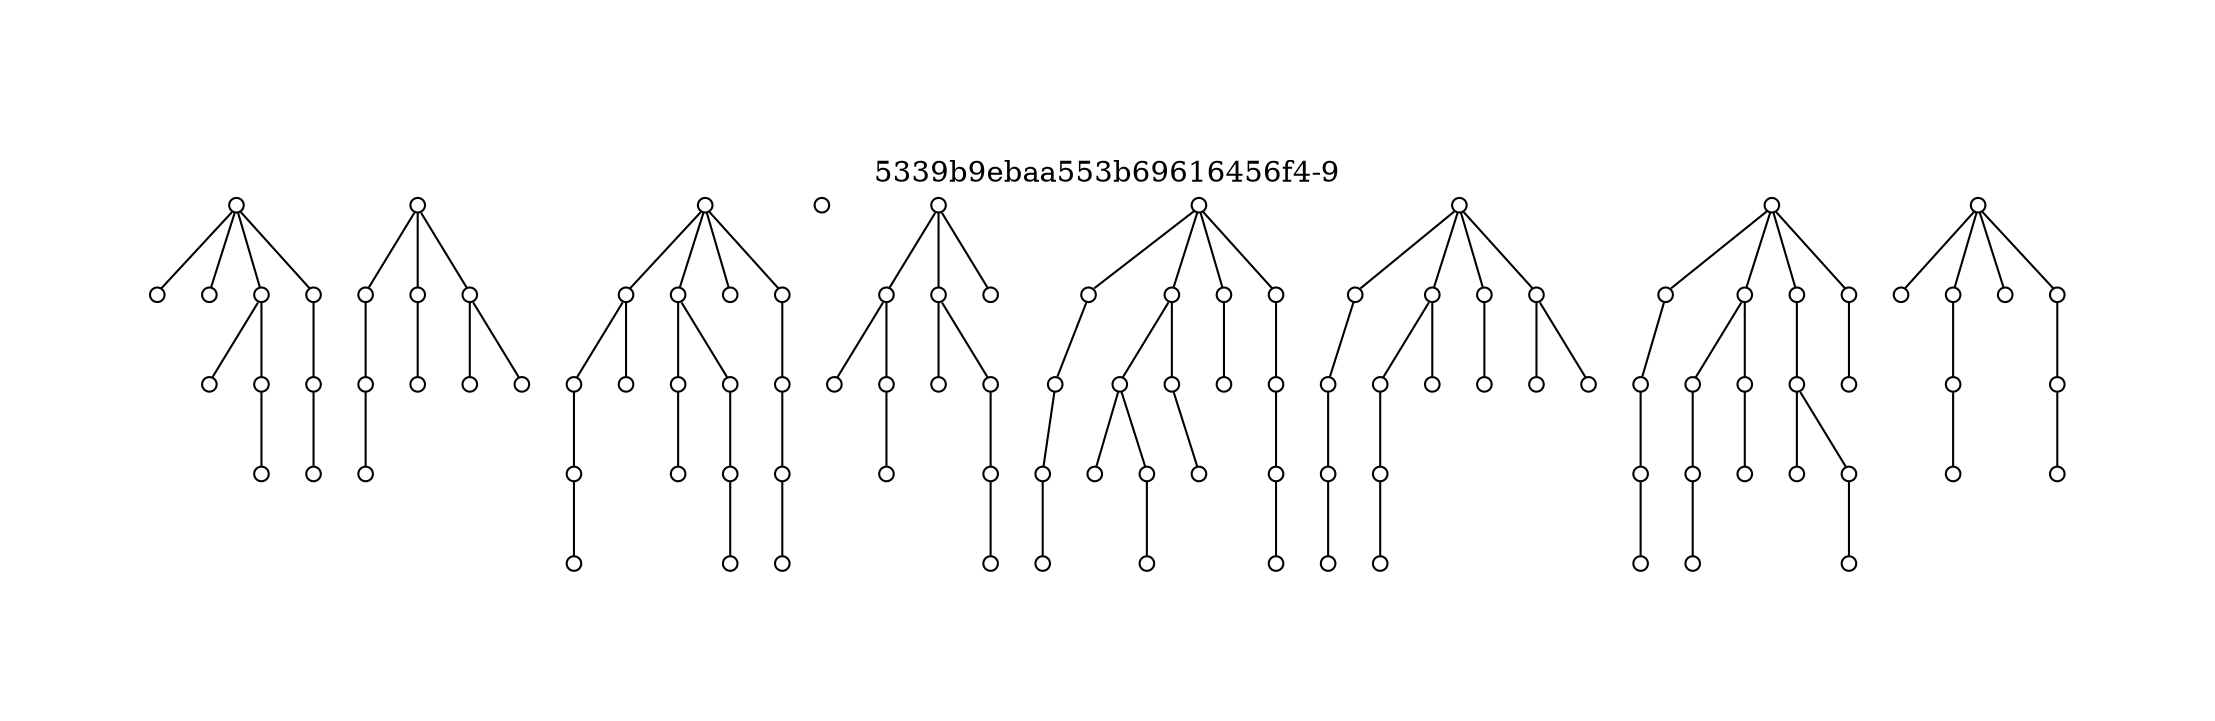 strict graph "5339b9ebaa553b69616456f4-9" {
labelloc=t;
ratio=auto;
pad="1.0";
label="5339b9ebaa553b69616456f4-9";
node [fixedsize=true, width="0.1", shape=circle, height="0.1", label=""];
0;
1;
2;
3;
4;
15;
16;
20;
68;
83;
341;
343;
344;
345;
353;
354;
359;
361;
391;
682;
683;
684;
685;
686;
687;
688;
692;
694;
699;
703;
724;
728;
732;
753;
768;
884;
968;
1023;
1024;
1026;
1027;
1030;
1031;
1038;
1039;
1057;
1089;
1289;
1364;
1365;
1366;
1367;
1368;
1369;
1373;
1376;
1379;
1382;
1386;
1402;
1404;
1416;
1437;
1453;
1526;
1659;
1705;
1706;
1707;
1708;
1709;
1710;
1716;
1717;
1721;
1722;
1723;
1728;
1750;
1801;
1888;
2046;
2047;
2048;
2049;
2050;
2052;
2055;
2057;
2060;
2064;
2072;
2083;
2094;
2103;
2105;
2152;
2196;
2285;
2387;
2388;
2389;
2390;
2391;
2399;
2407;
2439;
2471;
0 -- 1;
0 -- 2;
0 -- 4;
0 -- 3;
3 -- 15;
3 -- 16;
20 -- 83;
4 -- 20;
16 -- 68;
341 -- 343;
343 -- 353;
344 -- 354;
341 -- 344;
341 -- 345;
345 -- 359;
345 -- 361;
353 -- 391;
682 -- 683;
682 -- 684;
682 -- 685;
682 -- 686;
683 -- 687;
683 -- 688;
684 -- 692;
692 -- 724;
684 -- 694;
694 -- 732;
699 -- 753;
686 -- 699;
687 -- 703;
732 -- 884;
753 -- 968;
703 -- 768;
1023 -- 1024;
1026 -- 1039;
1023 -- 1026;
1023 -- 1027;
1024 -- 1030;
1024 -- 1031;
1031 -- 1057;
1026 -- 1038;
1039 -- 1089;
1089 -- 1289;
1364 -- 1365;
1364 -- 1366;
1364 -- 1367;
1364 -- 1368;
1368 -- 1382;
1365 -- 1369;
1366 -- 1373;
1373 -- 1402;
1373 -- 1404;
1366 -- 1376;
1376 -- 1416;
1367 -- 1379;
1369 -- 1386;
1386 -- 1453;
1382 -- 1437;
1404 -- 1526;
1437 -- 1659;
1705 -- 1708;
1705 -- 1709;
1705 -- 1706;
1705 -- 1707;
1706 -- 1710;
1707 -- 1717;
1707 -- 1716;
1708 -- 1721;
1709 -- 1722;
1709 -- 1723;
1710 -- 1728;
1716 -- 1750;
1728 -- 1801;
1750 -- 1888;
2046 -- 2050;
2046 -- 2049;
2046 -- 2048;
2046 -- 2047;
2048 -- 2055;
2048 -- 2057;
2047 -- 2052;
2055 -- 2083;
2060 -- 2103;
2060 -- 2105;
2049 -- 2060;
2050 -- 2064;
2052 -- 2072;
2057 -- 2094;
2072 -- 2152;
2083 -- 2196;
2105 -- 2285;
2387 -- 2389;
2387 -- 2388;
2387 -- 2390;
2391 -- 2407;
2387 -- 2391;
2389 -- 2399;
2399 -- 2439;
2407 -- 2471;
}

